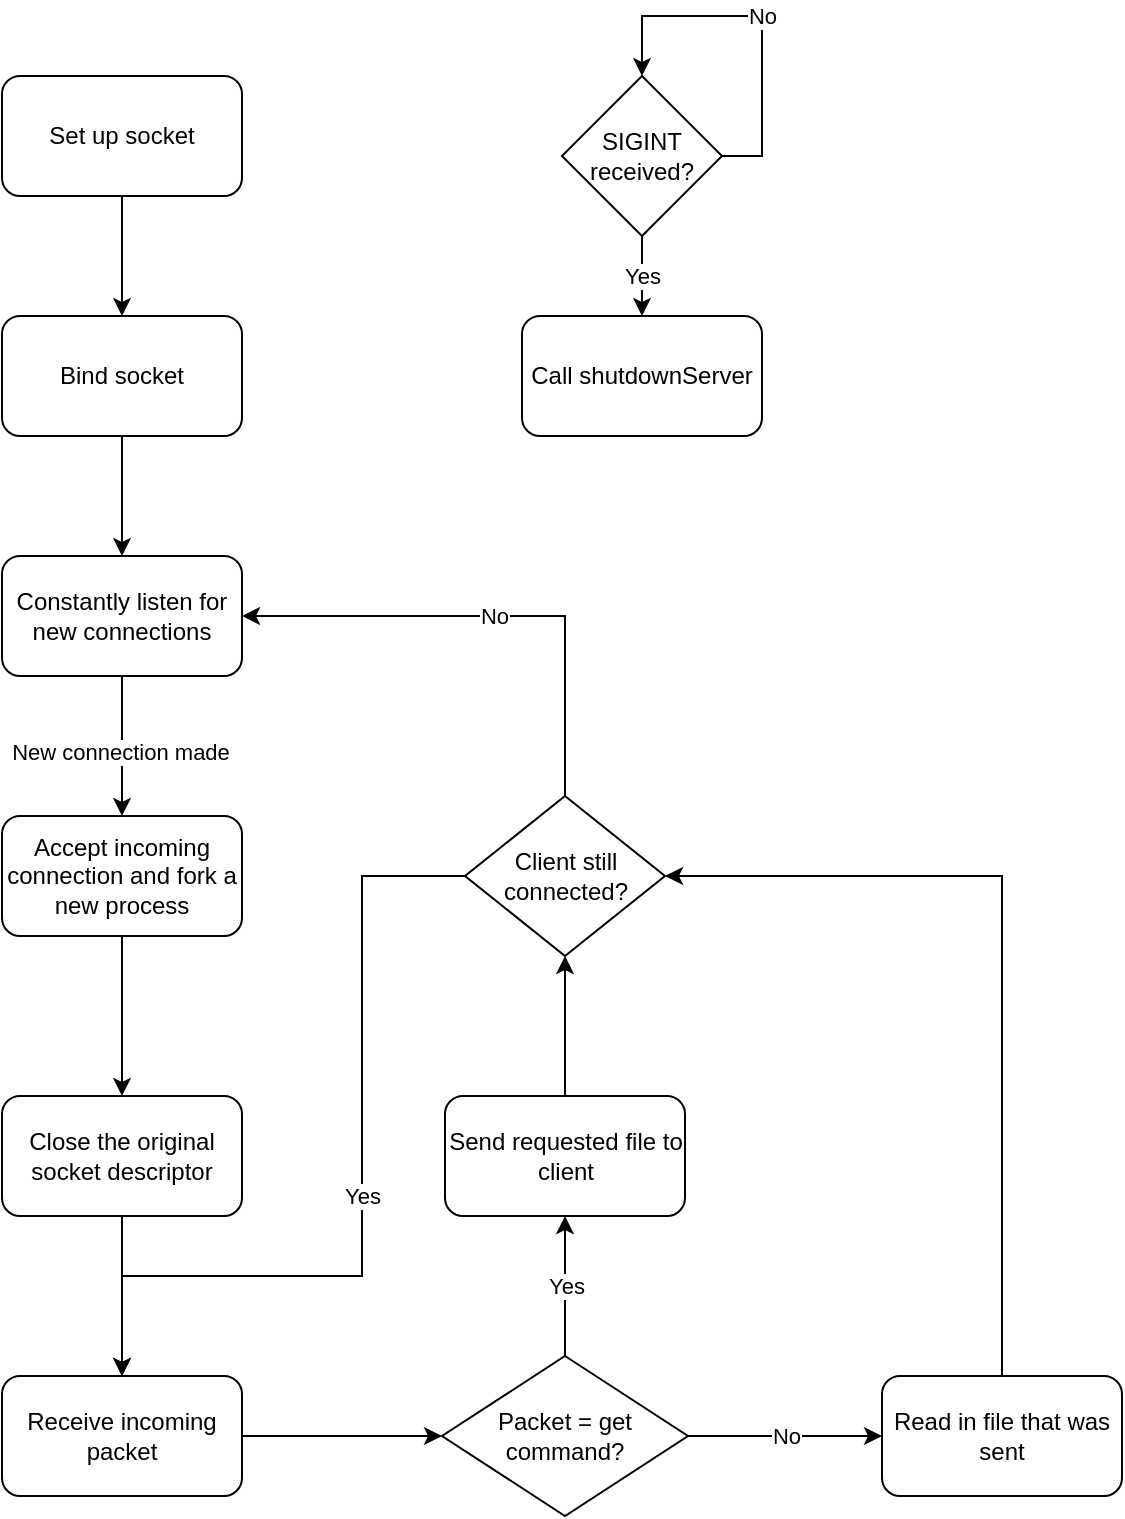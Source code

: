 <mxfile version="24.7.8">
  <diagram id="C5RBs43oDa-KdzZeNtuy" name="Page-1">
    <mxGraphModel dx="1434" dy="839" grid="1" gridSize="10" guides="1" tooltips="1" connect="1" arrows="1" fold="1" page="1" pageScale="1" pageWidth="827" pageHeight="1169" math="0" shadow="0">
      <root>
        <mxCell id="WIyWlLk6GJQsqaUBKTNV-0" />
        <mxCell id="WIyWlLk6GJQsqaUBKTNV-1" parent="WIyWlLk6GJQsqaUBKTNV-0" />
        <mxCell id="eKjhRwodv1_-TO-le9Up-8" style="edgeStyle=orthogonalEdgeStyle;rounded=0;orthogonalLoop=1;jettySize=auto;html=1;exitX=0.5;exitY=1;exitDx=0;exitDy=0;entryX=0.5;entryY=0;entryDx=0;entryDy=0;" parent="WIyWlLk6GJQsqaUBKTNV-1" source="eKjhRwodv1_-TO-le9Up-0" target="eKjhRwodv1_-TO-le9Up-1" edge="1">
          <mxGeometry relative="1" as="geometry" />
        </mxCell>
        <mxCell id="eKjhRwodv1_-TO-le9Up-0" value="Set up socket" style="rounded=1;whiteSpace=wrap;html=1;" parent="WIyWlLk6GJQsqaUBKTNV-1" vertex="1">
          <mxGeometry x="310" y="160" width="120" height="60" as="geometry" />
        </mxCell>
        <mxCell id="eKjhRwodv1_-TO-le9Up-9" style="edgeStyle=orthogonalEdgeStyle;rounded=0;orthogonalLoop=1;jettySize=auto;html=1;exitX=0.5;exitY=1;exitDx=0;exitDy=0;entryX=0.5;entryY=0;entryDx=0;entryDy=0;" parent="WIyWlLk6GJQsqaUBKTNV-1" source="eKjhRwodv1_-TO-le9Up-1" target="eKjhRwodv1_-TO-le9Up-2" edge="1">
          <mxGeometry relative="1" as="geometry" />
        </mxCell>
        <mxCell id="eKjhRwodv1_-TO-le9Up-1" value="Bind socket" style="rounded=1;whiteSpace=wrap;html=1;" parent="WIyWlLk6GJQsqaUBKTNV-1" vertex="1">
          <mxGeometry x="310" y="280" width="120" height="60" as="geometry" />
        </mxCell>
        <mxCell id="yTMgoOw8rFNQ6-LsNnri-16" style="edgeStyle=orthogonalEdgeStyle;rounded=0;orthogonalLoop=1;jettySize=auto;html=1;exitX=0.5;exitY=1;exitDx=0;exitDy=0;entryX=0.5;entryY=0;entryDx=0;entryDy=0;" edge="1" parent="WIyWlLk6GJQsqaUBKTNV-1" source="eKjhRwodv1_-TO-le9Up-2" target="eKjhRwodv1_-TO-le9Up-11">
          <mxGeometry relative="1" as="geometry" />
        </mxCell>
        <mxCell id="yTMgoOw8rFNQ6-LsNnri-17" value="New connection made" style="edgeLabel;html=1;align=center;verticalAlign=middle;resizable=0;points=[];" vertex="1" connectable="0" parent="yTMgoOw8rFNQ6-LsNnri-16">
          <mxGeometry x="0.086" y="-1" relative="1" as="geometry">
            <mxPoint as="offset" />
          </mxGeometry>
        </mxCell>
        <mxCell id="eKjhRwodv1_-TO-le9Up-2" value="Constantly listen for new connections" style="rounded=1;whiteSpace=wrap;html=1;" parent="WIyWlLk6GJQsqaUBKTNV-1" vertex="1">
          <mxGeometry x="310" y="400" width="120" height="60" as="geometry" />
        </mxCell>
        <mxCell id="eKjhRwodv1_-TO-le9Up-7" value="Yes" style="edgeStyle=orthogonalEdgeStyle;rounded=0;orthogonalLoop=1;jettySize=auto;html=1;exitX=0.5;exitY=1;exitDx=0;exitDy=0;entryX=0.5;entryY=0;entryDx=0;entryDy=0;" parent="WIyWlLk6GJQsqaUBKTNV-1" source="eKjhRwodv1_-TO-le9Up-4" target="eKjhRwodv1_-TO-le9Up-6" edge="1">
          <mxGeometry relative="1" as="geometry" />
        </mxCell>
        <mxCell id="eKjhRwodv1_-TO-le9Up-4" value="SIGINT received?" style="rhombus;whiteSpace=wrap;html=1;" parent="WIyWlLk6GJQsqaUBKTNV-1" vertex="1">
          <mxGeometry x="590" y="160" width="80" height="80" as="geometry" />
        </mxCell>
        <mxCell id="eKjhRwodv1_-TO-le9Up-5" value="No" style="edgeStyle=orthogonalEdgeStyle;rounded=0;orthogonalLoop=1;jettySize=auto;html=1;exitX=1;exitY=0.5;exitDx=0;exitDy=0;entryX=0.5;entryY=0;entryDx=0;entryDy=0;" parent="WIyWlLk6GJQsqaUBKTNV-1" source="eKjhRwodv1_-TO-le9Up-4" target="eKjhRwodv1_-TO-le9Up-4" edge="1">
          <mxGeometry relative="1" as="geometry">
            <Array as="points">
              <mxPoint x="690" y="200" />
              <mxPoint x="690" y="130" />
              <mxPoint x="630" y="130" />
            </Array>
          </mxGeometry>
        </mxCell>
        <mxCell id="eKjhRwodv1_-TO-le9Up-6" value="Call shutdownServer" style="rounded=1;whiteSpace=wrap;html=1;" parent="WIyWlLk6GJQsqaUBKTNV-1" vertex="1">
          <mxGeometry x="570" y="280" width="120" height="60" as="geometry" />
        </mxCell>
        <mxCell id="yTMgoOw8rFNQ6-LsNnri-1" style="edgeStyle=orthogonalEdgeStyle;rounded=0;orthogonalLoop=1;jettySize=auto;html=1;exitX=0.5;exitY=1;exitDx=0;exitDy=0;entryX=0.5;entryY=0;entryDx=0;entryDy=0;" edge="1" parent="WIyWlLk6GJQsqaUBKTNV-1" source="eKjhRwodv1_-TO-le9Up-11" target="yTMgoOw8rFNQ6-LsNnri-0">
          <mxGeometry relative="1" as="geometry" />
        </mxCell>
        <mxCell id="eKjhRwodv1_-TO-le9Up-11" value="Accept incoming connection and fork a new process" style="rounded=1;whiteSpace=wrap;html=1;" parent="WIyWlLk6GJQsqaUBKTNV-1" vertex="1">
          <mxGeometry x="310" y="530" width="120" height="60" as="geometry" />
        </mxCell>
        <mxCell id="yTMgoOw8rFNQ6-LsNnri-20" style="edgeStyle=orthogonalEdgeStyle;rounded=0;orthogonalLoop=1;jettySize=auto;html=1;exitX=0.5;exitY=1;exitDx=0;exitDy=0;entryX=0.5;entryY=0;entryDx=0;entryDy=0;" edge="1" parent="WIyWlLk6GJQsqaUBKTNV-1" source="yTMgoOw8rFNQ6-LsNnri-0" target="yTMgoOw8rFNQ6-LsNnri-6">
          <mxGeometry relative="1" as="geometry" />
        </mxCell>
        <mxCell id="yTMgoOw8rFNQ6-LsNnri-0" value="Close the original socket descriptor" style="rounded=1;whiteSpace=wrap;html=1;" vertex="1" parent="WIyWlLk6GJQsqaUBKTNV-1">
          <mxGeometry x="310" y="670" width="120" height="60" as="geometry" />
        </mxCell>
        <mxCell id="yTMgoOw8rFNQ6-LsNnri-10" style="edgeStyle=orthogonalEdgeStyle;rounded=0;orthogonalLoop=1;jettySize=auto;html=1;exitX=1;exitY=0.5;exitDx=0;exitDy=0;entryX=0;entryY=0.5;entryDx=0;entryDy=0;" edge="1" parent="WIyWlLk6GJQsqaUBKTNV-1" source="yTMgoOw8rFNQ6-LsNnri-6" target="yTMgoOw8rFNQ6-LsNnri-8">
          <mxGeometry relative="1" as="geometry" />
        </mxCell>
        <mxCell id="yTMgoOw8rFNQ6-LsNnri-6" value="Receive incoming packet" style="rounded=1;whiteSpace=wrap;html=1;" vertex="1" parent="WIyWlLk6GJQsqaUBKTNV-1">
          <mxGeometry x="310" y="810" width="120" height="60" as="geometry" />
        </mxCell>
        <mxCell id="yTMgoOw8rFNQ6-LsNnri-12" value="Yes" style="edgeStyle=orthogonalEdgeStyle;rounded=0;orthogonalLoop=1;jettySize=auto;html=1;exitX=0.5;exitY=0;exitDx=0;exitDy=0;entryX=0.5;entryY=1;entryDx=0;entryDy=0;" edge="1" parent="WIyWlLk6GJQsqaUBKTNV-1" source="yTMgoOw8rFNQ6-LsNnri-8" target="yTMgoOw8rFNQ6-LsNnri-11">
          <mxGeometry relative="1" as="geometry" />
        </mxCell>
        <mxCell id="yTMgoOw8rFNQ6-LsNnri-14" value="No" style="edgeStyle=orthogonalEdgeStyle;rounded=0;orthogonalLoop=1;jettySize=auto;html=1;exitX=1;exitY=0.5;exitDx=0;exitDy=0;entryX=0;entryY=0.5;entryDx=0;entryDy=0;" edge="1" parent="WIyWlLk6GJQsqaUBKTNV-1" source="yTMgoOw8rFNQ6-LsNnri-8" target="yTMgoOw8rFNQ6-LsNnri-13">
          <mxGeometry relative="1" as="geometry" />
        </mxCell>
        <mxCell id="yTMgoOw8rFNQ6-LsNnri-8" value="Packet = get command?" style="rhombus;whiteSpace=wrap;html=1;" vertex="1" parent="WIyWlLk6GJQsqaUBKTNV-1">
          <mxGeometry x="530" y="800" width="123" height="80" as="geometry" />
        </mxCell>
        <mxCell id="yTMgoOw8rFNQ6-LsNnri-24" style="edgeStyle=orthogonalEdgeStyle;rounded=0;orthogonalLoop=1;jettySize=auto;html=1;exitX=0.5;exitY=0;exitDx=0;exitDy=0;entryX=0.5;entryY=1;entryDx=0;entryDy=0;" edge="1" parent="WIyWlLk6GJQsqaUBKTNV-1" source="yTMgoOw8rFNQ6-LsNnri-11" target="yTMgoOw8rFNQ6-LsNnri-23">
          <mxGeometry relative="1" as="geometry" />
        </mxCell>
        <mxCell id="yTMgoOw8rFNQ6-LsNnri-11" value="Send requested file to client" style="rounded=1;whiteSpace=wrap;html=1;" vertex="1" parent="WIyWlLk6GJQsqaUBKTNV-1">
          <mxGeometry x="531.5" y="670" width="120" height="60" as="geometry" />
        </mxCell>
        <mxCell id="yTMgoOw8rFNQ6-LsNnri-25" style="edgeStyle=orthogonalEdgeStyle;rounded=0;orthogonalLoop=1;jettySize=auto;html=1;exitX=0.5;exitY=0;exitDx=0;exitDy=0;entryX=1;entryY=0.5;entryDx=0;entryDy=0;" edge="1" parent="WIyWlLk6GJQsqaUBKTNV-1" source="yTMgoOw8rFNQ6-LsNnri-13" target="yTMgoOw8rFNQ6-LsNnri-23">
          <mxGeometry relative="1" as="geometry" />
        </mxCell>
        <mxCell id="yTMgoOw8rFNQ6-LsNnri-13" value="Read in file that was sent" style="rounded=1;whiteSpace=wrap;html=1;" vertex="1" parent="WIyWlLk6GJQsqaUBKTNV-1">
          <mxGeometry x="750" y="810" width="120" height="60" as="geometry" />
        </mxCell>
        <mxCell id="yTMgoOw8rFNQ6-LsNnri-26" value="No" style="edgeStyle=orthogonalEdgeStyle;rounded=0;orthogonalLoop=1;jettySize=auto;html=1;exitX=0.5;exitY=0;exitDx=0;exitDy=0;entryX=1;entryY=0.5;entryDx=0;entryDy=0;" edge="1" parent="WIyWlLk6GJQsqaUBKTNV-1" source="yTMgoOw8rFNQ6-LsNnri-23" target="eKjhRwodv1_-TO-le9Up-2">
          <mxGeometry relative="1" as="geometry" />
        </mxCell>
        <mxCell id="yTMgoOw8rFNQ6-LsNnri-27" value="Yes" style="edgeStyle=orthogonalEdgeStyle;rounded=0;orthogonalLoop=1;jettySize=auto;html=1;exitX=0;exitY=0.5;exitDx=0;exitDy=0;entryX=0.5;entryY=0;entryDx=0;entryDy=0;" edge="1" parent="WIyWlLk6GJQsqaUBKTNV-1" source="yTMgoOw8rFNQ6-LsNnri-23" target="yTMgoOw8rFNQ6-LsNnri-6">
          <mxGeometry relative="1" as="geometry">
            <Array as="points">
              <mxPoint x="490" y="560" />
              <mxPoint x="490" y="760" />
              <mxPoint x="370" y="760" />
            </Array>
          </mxGeometry>
        </mxCell>
        <mxCell id="yTMgoOw8rFNQ6-LsNnri-23" value="Client still connected?" style="rhombus;whiteSpace=wrap;html=1;" vertex="1" parent="WIyWlLk6GJQsqaUBKTNV-1">
          <mxGeometry x="541.5" y="520" width="100" height="80" as="geometry" />
        </mxCell>
      </root>
    </mxGraphModel>
  </diagram>
</mxfile>
